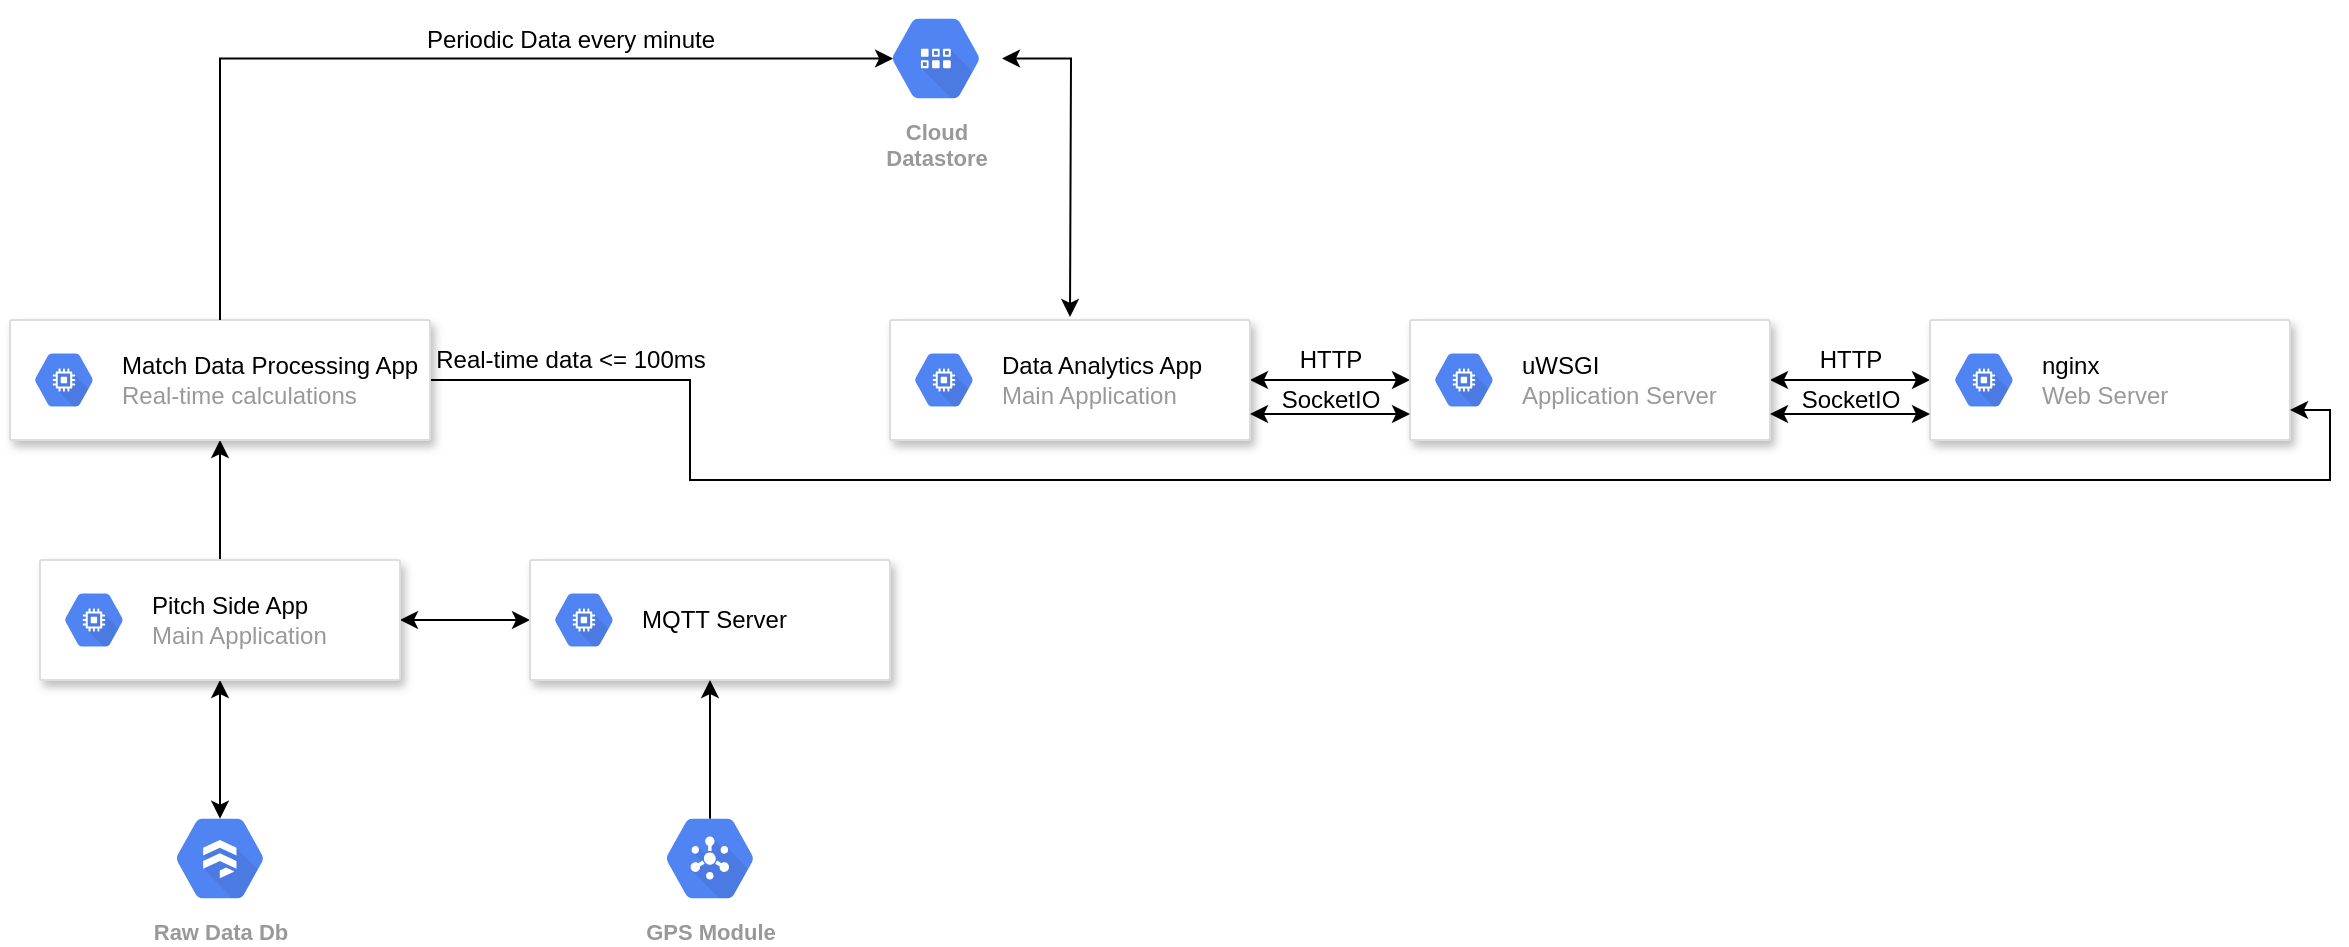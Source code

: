 <mxfile version="13.0.1" type="github">
  <diagram id="f106602c-feb2-e66a-4537-3a34d633f6aa" name="Page-1">
    <mxGraphModel dx="1437" dy="1169" grid="1" gridSize="10" guides="1" tooltips="1" connect="1" arrows="1" fold="1" page="1" pageScale="1" pageWidth="1169" pageHeight="827" background="#ffffff" math="0" shadow="0">
      <root>
        <mxCell id="0" />
        <mxCell id="1" parent="0" />
        <mxCell id="d8N_bVIAyNwwRNF8tKG2-729" value="" style="edgeStyle=orthogonalEdgeStyle;rounded=0;orthogonalLoop=1;jettySize=auto;html=1;startArrow=classic;startFill=1;" edge="1" parent="1" source="d8N_bVIAyNwwRNF8tKG2-725" target="d8N_bVIAyNwwRNF8tKG2-727">
          <mxGeometry relative="1" as="geometry" />
        </mxCell>
        <mxCell id="d8N_bVIAyNwwRNF8tKG2-725" value="" style="strokeColor=#dddddd;shadow=1;strokeWidth=1;rounded=1;absoluteArcSize=1;arcSize=2;" vertex="1" parent="1">
          <mxGeometry x="449" y="220" width="180" height="60" as="geometry" />
        </mxCell>
        <mxCell id="d8N_bVIAyNwwRNF8tKG2-726" value="&lt;font color=&quot;#000000&quot;&gt;Data Analytics App&lt;/font&gt;&lt;br&gt;Main Application" style="dashed=0;connectable=0;html=1;fillColor=#5184F3;strokeColor=none;shape=mxgraph.gcp2.hexIcon;prIcon=compute_engine;part=1;labelPosition=right;verticalLabelPosition=middle;align=left;verticalAlign=middle;spacingLeft=5;fontColor=#999999;fontSize=12;" vertex="1" parent="d8N_bVIAyNwwRNF8tKG2-725">
          <mxGeometry y="0.5" width="44" height="39" relative="1" as="geometry">
            <mxPoint x="5" y="-19.5" as="offset" />
          </mxGeometry>
        </mxCell>
        <mxCell id="d8N_bVIAyNwwRNF8tKG2-732" value="" style="edgeStyle=orthogonalEdgeStyle;rounded=0;orthogonalLoop=1;jettySize=auto;html=1;anchorPointDirection=1;startArrow=classic;startFill=1;" edge="1" parent="1" source="d8N_bVIAyNwwRNF8tKG2-727" target="d8N_bVIAyNwwRNF8tKG2-730">
          <mxGeometry relative="1" as="geometry" />
        </mxCell>
        <mxCell id="d8N_bVIAyNwwRNF8tKG2-727" value="" style="strokeColor=#dddddd;shadow=1;strokeWidth=1;rounded=1;absoluteArcSize=1;arcSize=2;" vertex="1" parent="1">
          <mxGeometry x="709" y="220" width="180" height="60" as="geometry" />
        </mxCell>
        <mxCell id="d8N_bVIAyNwwRNF8tKG2-728" value="&lt;font color=&quot;#000000&quot;&gt;uWSGI&lt;/font&gt;&lt;br&gt;Application Server" style="dashed=0;connectable=0;html=1;fillColor=#5184F3;strokeColor=none;shape=mxgraph.gcp2.hexIcon;prIcon=compute_engine;part=1;labelPosition=right;verticalLabelPosition=middle;align=left;verticalAlign=middle;spacingLeft=5;fontColor=#999999;fontSize=12;" vertex="1" parent="d8N_bVIAyNwwRNF8tKG2-727">
          <mxGeometry y="0.5" width="44" height="39" relative="1" as="geometry">
            <mxPoint x="5" y="-19.5" as="offset" />
          </mxGeometry>
        </mxCell>
        <mxCell id="d8N_bVIAyNwwRNF8tKG2-730" value="" style="strokeColor=#dddddd;shadow=1;strokeWidth=1;rounded=1;absoluteArcSize=1;arcSize=2;" vertex="1" parent="1">
          <mxGeometry x="969" y="220" width="180" height="60" as="geometry" />
        </mxCell>
        <mxCell id="d8N_bVIAyNwwRNF8tKG2-731" value="&lt;font color=&quot;#000000&quot;&gt;nginx&lt;/font&gt;&lt;br&gt;Web Server" style="dashed=0;connectable=0;html=1;fillColor=#5184F3;strokeColor=none;shape=mxgraph.gcp2.hexIcon;prIcon=compute_engine;part=1;labelPosition=right;verticalLabelPosition=middle;align=left;verticalAlign=middle;spacingLeft=5;fontColor=#999999;fontSize=12;" vertex="1" parent="d8N_bVIAyNwwRNF8tKG2-730">
          <mxGeometry y="0.5" width="44" height="39" relative="1" as="geometry">
            <mxPoint x="5" y="-19.5" as="offset" />
          </mxGeometry>
        </mxCell>
        <mxCell id="d8N_bVIAyNwwRNF8tKG2-739" style="edgeStyle=orthogonalEdgeStyle;rounded=0;orthogonalLoop=1;jettySize=auto;html=1;exitX=0.5;exitY=1;exitDx=0;exitDy=0;startArrow=classic;startFill=1;entryX=0.5;entryY=0.16;entryDx=0;entryDy=0;entryPerimeter=0;" edge="1" parent="1" source="d8N_bVIAyNwwRNF8tKG2-733" target="d8N_bVIAyNwwRNF8tKG2-738">
          <mxGeometry relative="1" as="geometry" />
        </mxCell>
        <mxCell id="d8N_bVIAyNwwRNF8tKG2-746" value="" style="edgeStyle=orthogonalEdgeStyle;rounded=0;orthogonalLoop=1;jettySize=auto;html=1;startArrow=classic;startFill=1;" edge="1" parent="1" source="d8N_bVIAyNwwRNF8tKG2-733" target="d8N_bVIAyNwwRNF8tKG2-744">
          <mxGeometry relative="1" as="geometry" />
        </mxCell>
        <mxCell id="d8N_bVIAyNwwRNF8tKG2-780" value="" style="edgeStyle=orthogonalEdgeStyle;rounded=0;orthogonalLoop=1;jettySize=auto;html=1;startArrow=none;startFill=0;endArrow=classic;endFill=1;" edge="1" parent="1" source="d8N_bVIAyNwwRNF8tKG2-733" target="d8N_bVIAyNwwRNF8tKG2-767">
          <mxGeometry relative="1" as="geometry" />
        </mxCell>
        <mxCell id="d8N_bVIAyNwwRNF8tKG2-733" value="" style="strokeColor=#dddddd;shadow=1;strokeWidth=1;rounded=1;absoluteArcSize=1;arcSize=2;" vertex="1" parent="1">
          <mxGeometry x="24" y="340" width="180" height="60" as="geometry" />
        </mxCell>
        <mxCell id="d8N_bVIAyNwwRNF8tKG2-734" value="&lt;font color=&quot;#000000&quot;&gt;Pitch Side App&lt;/font&gt;&lt;br&gt;Main Application" style="dashed=0;connectable=0;html=1;fillColor=#5184F3;strokeColor=none;shape=mxgraph.gcp2.hexIcon;prIcon=compute_engine;part=1;labelPosition=right;verticalLabelPosition=middle;align=left;verticalAlign=middle;spacingLeft=5;fontColor=#999999;fontSize=12;" vertex="1" parent="d8N_bVIAyNwwRNF8tKG2-733">
          <mxGeometry y="0.5" width="44" height="39" relative="1" as="geometry">
            <mxPoint x="5" y="-19.5" as="offset" />
          </mxGeometry>
        </mxCell>
        <mxCell id="d8N_bVIAyNwwRNF8tKG2-782" style="edgeStyle=orthogonalEdgeStyle;rounded=0;orthogonalLoop=1;jettySize=auto;html=1;exitX=1;exitY=0.5;exitDx=0;exitDy=0;entryX=1;entryY=0.75;entryDx=0;entryDy=0;startArrow=none;startFill=0;endArrow=classic;endFill=1;" edge="1" parent="1" source="d8N_bVIAyNwwRNF8tKG2-767" target="d8N_bVIAyNwwRNF8tKG2-730">
          <mxGeometry relative="1" as="geometry">
            <Array as="points">
              <mxPoint x="349" y="250" />
              <mxPoint x="349" y="300" />
              <mxPoint x="1169" y="300" />
              <mxPoint x="1169" y="265" />
            </Array>
          </mxGeometry>
        </mxCell>
        <mxCell id="d8N_bVIAyNwwRNF8tKG2-767" value="" style="strokeColor=#dddddd;shadow=1;strokeWidth=1;rounded=1;absoluteArcSize=1;arcSize=2;" vertex="1" parent="1">
          <mxGeometry x="9" y="220" width="210" height="60" as="geometry" />
        </mxCell>
        <mxCell id="d8N_bVIAyNwwRNF8tKG2-768" value="&lt;font color=&quot;#000000&quot;&gt;Match Data Processing App&lt;/font&gt;&lt;br&gt;Real-time calculations" style="dashed=0;connectable=0;html=1;fillColor=#5184F3;strokeColor=none;shape=mxgraph.gcp2.hexIcon;prIcon=compute_engine;part=1;labelPosition=right;verticalLabelPosition=middle;align=left;verticalAlign=middle;spacingLeft=5;fontColor=#999999;fontSize=12;" vertex="1" parent="d8N_bVIAyNwwRNF8tKG2-767">
          <mxGeometry y="0.5" width="44" height="39" relative="1" as="geometry">
            <mxPoint x="5" y="-19.5" as="offset" />
          </mxGeometry>
        </mxCell>
        <mxCell id="d8N_bVIAyNwwRNF8tKG2-744" value="" style="strokeColor=#dddddd;shadow=1;strokeWidth=1;rounded=1;absoluteArcSize=1;arcSize=2;" vertex="1" parent="1">
          <mxGeometry x="269" y="340" width="180" height="60" as="geometry" />
        </mxCell>
        <mxCell id="d8N_bVIAyNwwRNF8tKG2-745" value="&lt;font color=&quot;#000000&quot;&gt;MQTT Server&lt;/font&gt;&lt;br&gt;" style="dashed=0;connectable=0;html=1;fillColor=#5184F3;strokeColor=none;shape=mxgraph.gcp2.hexIcon;prIcon=compute_engine;part=1;labelPosition=right;verticalLabelPosition=middle;align=left;verticalAlign=middle;spacingLeft=5;fontColor=#999999;fontSize=12;" vertex="1" parent="d8N_bVIAyNwwRNF8tKG2-744">
          <mxGeometry y="0.5" width="44" height="39" relative="1" as="geometry">
            <mxPoint x="5" y="-19.5" as="offset" />
          </mxGeometry>
        </mxCell>
        <mxCell id="d8N_bVIAyNwwRNF8tKG2-737" value="" style="edgeStyle=orthogonalEdgeStyle;rounded=0;orthogonalLoop=1;jettySize=auto;html=1;startArrow=classic;startFill=1;" edge="1" parent="1" source="d8N_bVIAyNwwRNF8tKG2-735">
          <mxGeometry relative="1" as="geometry">
            <mxPoint x="539.0" y="218.5" as="targetPoint" />
          </mxGeometry>
        </mxCell>
        <mxCell id="d8N_bVIAyNwwRNF8tKG2-771" style="edgeStyle=orthogonalEdgeStyle;rounded=0;orthogonalLoop=1;jettySize=auto;html=1;exitX=0.175;exitY=0.5;exitDx=0;exitDy=0;exitPerimeter=0;entryX=0.5;entryY=0;entryDx=0;entryDy=0;startArrow=classic;startFill=1;endArrow=none;endFill=0;" edge="1" parent="1" source="d8N_bVIAyNwwRNF8tKG2-735" target="d8N_bVIAyNwwRNF8tKG2-767">
          <mxGeometry relative="1" as="geometry" />
        </mxCell>
        <mxCell id="d8N_bVIAyNwwRNF8tKG2-735" value="Cloud&#xa;Datastore" style="html=1;fillColor=#5184F3;strokeColor=none;verticalAlign=top;labelPosition=center;verticalLabelPosition=bottom;align=center;spacingTop=-6;fontSize=11;fontStyle=1;fontColor=#999999;shape=mxgraph.gcp2.hexIcon;prIcon=cloud_datastore" vertex="1" parent="1">
          <mxGeometry x="439" y="60" width="66" height="58.5" as="geometry" />
        </mxCell>
        <mxCell id="d8N_bVIAyNwwRNF8tKG2-738" value="Raw Data Db" style="html=1;fillColor=#5184F3;strokeColor=none;verticalAlign=top;labelPosition=center;verticalLabelPosition=bottom;align=center;spacingTop=-6;fontSize=11;fontStyle=1;fontColor=#999999;shape=mxgraph.gcp2.hexIcon;prIcon=cloud_firestore" vertex="1" parent="1">
          <mxGeometry x="81" y="460" width="66" height="58.5" as="geometry" />
        </mxCell>
        <mxCell id="d8N_bVIAyNwwRNF8tKG2-764" style="edgeStyle=orthogonalEdgeStyle;rounded=0;orthogonalLoop=1;jettySize=auto;html=1;exitX=0.5;exitY=0.16;exitDx=0;exitDy=0;exitPerimeter=0;entryX=0.5;entryY=1;entryDx=0;entryDy=0;startArrow=none;startFill=0;" edge="1" parent="1" source="d8N_bVIAyNwwRNF8tKG2-750" target="d8N_bVIAyNwwRNF8tKG2-744">
          <mxGeometry relative="1" as="geometry" />
        </mxCell>
        <mxCell id="d8N_bVIAyNwwRNF8tKG2-750" value="GPS Module" style="html=1;fillColor=#5184F3;strokeColor=none;verticalAlign=top;labelPosition=center;verticalLabelPosition=bottom;align=center;spacingTop=-6;fontSize=11;fontStyle=1;fontColor=#999999;shape=mxgraph.gcp2.hexIcon;prIcon=cloud_pubsub" vertex="1" parent="1">
          <mxGeometry x="326" y="460" width="66" height="58.5" as="geometry" />
        </mxCell>
        <mxCell id="d8N_bVIAyNwwRNF8tKG2-772" value="" style="edgeStyle=orthogonalEdgeStyle;rounded=0;orthogonalLoop=1;jettySize=auto;html=1;startArrow=classic;startFill=1;" edge="1" parent="1">
          <mxGeometry relative="1" as="geometry">
            <mxPoint x="629" y="267" as="sourcePoint" />
            <mxPoint x="709" y="267" as="targetPoint" />
          </mxGeometry>
        </mxCell>
        <mxCell id="d8N_bVIAyNwwRNF8tKG2-773" value="" style="edgeStyle=orthogonalEdgeStyle;rounded=0;orthogonalLoop=1;jettySize=auto;html=1;anchorPointDirection=1;startArrow=classic;startFill=1;" edge="1" parent="1">
          <mxGeometry relative="1" as="geometry">
            <mxPoint x="889" y="267" as="sourcePoint" />
            <mxPoint x="969" y="267" as="targetPoint" />
            <Array as="points">
              <mxPoint x="949" y="267" />
              <mxPoint x="949" y="267" />
            </Array>
          </mxGeometry>
        </mxCell>
        <mxCell id="d8N_bVIAyNwwRNF8tKG2-774" value="HTTP" style="text;html=1;align=center;verticalAlign=middle;resizable=0;points=[];autosize=1;" vertex="1" parent="1">
          <mxGeometry x="644" y="230" width="50" height="20" as="geometry" />
        </mxCell>
        <mxCell id="d8N_bVIAyNwwRNF8tKG2-777" value="SocketIO" style="text;html=1;align=center;verticalAlign=middle;resizable=0;points=[];autosize=1;" vertex="1" parent="1">
          <mxGeometry x="639" y="250" width="60" height="20" as="geometry" />
        </mxCell>
        <mxCell id="d8N_bVIAyNwwRNF8tKG2-778" value="SocketIO" style="text;html=1;align=center;verticalAlign=middle;resizable=0;points=[];autosize=1;" vertex="1" parent="1">
          <mxGeometry x="899" y="250" width="60" height="20" as="geometry" />
        </mxCell>
        <mxCell id="d8N_bVIAyNwwRNF8tKG2-779" value="HTTP" style="text;html=1;align=center;verticalAlign=middle;resizable=0;points=[];autosize=1;" vertex="1" parent="1">
          <mxGeometry x="904" y="230" width="50" height="20" as="geometry" />
        </mxCell>
        <mxCell id="d8N_bVIAyNwwRNF8tKG2-783" value="Real-time data &amp;lt;= 100ms" style="text;html=1;align=center;verticalAlign=middle;resizable=0;points=[];autosize=1;" vertex="1" parent="1">
          <mxGeometry x="214" y="230" width="150" height="20" as="geometry" />
        </mxCell>
        <mxCell id="d8N_bVIAyNwwRNF8tKG2-784" value="Periodic Data every minute" style="text;html=1;align=center;verticalAlign=middle;resizable=0;points=[];autosize=1;" vertex="1" parent="1">
          <mxGeometry x="209" y="70" width="160" height="20" as="geometry" />
        </mxCell>
      </root>
    </mxGraphModel>
  </diagram>
</mxfile>
